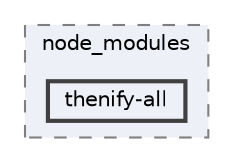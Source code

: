 digraph "pkiclassroomrescheduler/src/main/frontend/node_modules/thenify-all"
{
 // LATEX_PDF_SIZE
  bgcolor="transparent";
  edge [fontname=Helvetica,fontsize=10,labelfontname=Helvetica,labelfontsize=10];
  node [fontname=Helvetica,fontsize=10,shape=box,height=0.2,width=0.4];
  compound=true
  subgraph clusterdir_72953eda66ccb3a2722c28e1c3e6c23b {
    graph [ bgcolor="#edf0f7", pencolor="grey50", label="node_modules", fontname=Helvetica,fontsize=10 style="filled,dashed", URL="dir_72953eda66ccb3a2722c28e1c3e6c23b.html",tooltip=""]
  dir_403f453d7386681110577f7e85e5350b [label="thenify-all", fillcolor="#edf0f7", color="grey25", style="filled,bold", URL="dir_403f453d7386681110577f7e85e5350b.html",tooltip=""];
  }
}
